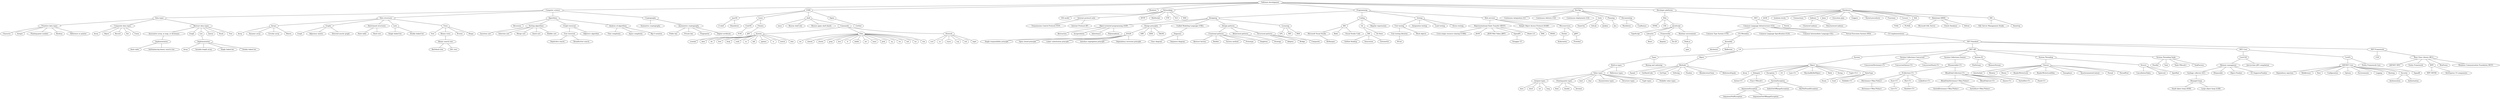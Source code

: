 graph expertise {

    software_development[label="Software development"]
    software_development -- computer_science
    software_development -- unix
    software_development -- windows
    software_development -- networking
    software_development -- programming
    software_development -- devops
    software_development -- developer_platforms
    software_development -- databases

    computer_science[label="Computer science"]
    computer_science -- data_types
    computer_science -- data_structures
    computer_science -- algorithms
    computer_science -- cryptography

    data_types[label="Data types"]
    data_types -- primitive_data_types
    data_types -- composite_data_types
    data_types -- abstract_data_types

    primitive_data_types[label="Primitive data types"]
    primitive_data_types -- character
    primitive_data_types -- integer
    primitive_data_types -- primitive_data_types_flpn
    primitive_data_types -- boolean
    primitive_data_types -- reference

    character[label="Character"]
    integer[label="Integer"]
    primitive_data_types_flpn[label="Floating-point number"]
    boolean[label="Boolean"]
    reference[label="Reference or pointer"]

    composite_data_types[label="Composite data types"]
    composite_data_types -- cdt_array
    composite_data_types -- cdt_object
    composite_data_types -- cdt_record
    composite_data_types -- cdt_set
    composite_data_types -- cdt_union

    cdt_array[label="Array"]
    cdt_object[label="Object"]
    cdt_record[label="Record"]
    cdt_set[label="Set"]
    cdt_union[label="Union"]

    abstract_data_types[label="Abstract data types"]
    abstract_data_types -- associative_array
    abstract_data_types -- adt_graph
    abstract_data_types -- adt_list
    abstract_data_types -- adt_queue
    abstract_data_types -- adt_stack
    abstract_data_types -- adt_tree

    associative_array[label="Associative array, or map, or dictionary"]
    associative_array -- aa_implementation
    
    aa_implementation[label="Implementation"]
    aa_implementation -- aa_implementation_hash_table
    aa_implementation -- aa_implementation_self_balancing_binary_search_tree
    
    aa_implementation_hash_table[label="Hash table"]
    aa_implementation_self_balancing_binary_search_tree[label="Self-balancing binary search tree"]

    adt_list[label="List"]
    adt_list -- adt_list_implementation

    adt_list_implementation[label="Implementation"]
    adt_list_implementation -- adt_list_implementation_array
    adt_list_implementation -- adt_list_implementation_vla
    adt_list_implementation -- adt_list_implementation_sll
    adt_list_implementation -- adt_list_implementation_dll

    adt_list_implementation_array[label="Array"]
    adt_list_implementation_vla[label="Variable length array"]
    adt_list_implementation_sll[label="Singly linked list"]
    adt_list_implementation_dll[label="Doubly linked list"]

    adt_stack[label="Stack"]
    adt_queue[label="Queue"]
    adt_tree[label="Tree"]
    adt_graph[label="Graph"]

    data_structures[label="Data structures"]
    data_structures -- arrays
    data_structures -- graphs
    data_structures -- hash_based_structures
    data_structures -- lists
    data_structures -- trees

    arrays[label="Arrays"]
    arrays -- array
    arrays -- dynamic_array
    arrays -- circular_buffer
    arrays -- matrix

    array[label="Array"]
    dynamic_array[label="Dynamic array"]
    circular_buffer[label="Circular array"]
    matrix[label="Matrix"]
    
    graphs[label="Graphs"]
    graphs -- _graph
    graphs -- adjacency_matrix
    graphs -- directed_acyclic_graph

    _graph[label="Graph"]
    adjacency_matrix[label="Adjacency matrix"]
    directed_acyclic_graph[label="Directed acyclic graph"]

    hash_based_structures[label="Hash-based structures"]
    hash_based_structures -- hash_table
    hash_based_structures -- hash_tree

    hash_table[label="Hash table"]
    hash_tree[label="Hash tree"]

    lists[label="Lists"]
    lists -- singly_ll
    lists -- doubly_ll

    singly_ll[label="Singly linked list"]
    doubly_ll[label="Doubly linked list"]

    trees[label="Trees"]
    trees -- tree
    trees -- binary_trees
    trees -- b_trees
    trees -- heaps

    tree[label="Tree"]
    binary_trees[label="Binary trees"]
    binary_trees -- binary_search_trees

    binary_search_trees[label="Binary search tree"]

    binary_search_trees -- red_black_tree
    binary_search_trees -- avl_tree

    red_black_tree[label="Red-black tree"]
    avl_tree[label="AVL tree"]

    b_trees[label="B-trees"]
    heaps[label="Heaps"]

    algorithms[label="Algorithms"]
    algorithms -- recursion
    algorithms -- sorting_algorithms
    recursion[label="Recursion"]

    sorting_algorithms[label="Sorting algorithms"]
    sorting_algorithms -- insertion_sort
    sorting_algorithms -- selection_sort
    sorting_algorithms -- merge_sort
    sorting_algorithms -- quick_sort
    sorting_algorithms -- bubble_sort

    insertion_sort[label="Insertion sort"]
    selection_sort[label="Selection sort"]
    merge_sort[label="Merge sort"]
    quick_sort[label="Quick sort"]
    bubble_sort[label="Bubble sort"]

    algorithms -- graph_traversal

    graph_traversal[label="Graph traversal"]
    graph_traversal -- tree_traversal
    graph_traversal -- dijkstra

    tree_traversal[label="Tree traversal"]
    tree_traversal -- depth_first_search
    tree_traversal -- breadth_first_search
    depth_first_search[label="Depth-first search"]
    breadth_first_search[label="Breadth-frist search"]

    dijkstra[label="Dijkstra's algorithm"]

    algorithms -- analysis_of_algorithms
    analysis_of_algorithms[label="Analysis of algorithms"]

    analysis_of_algorithms -- time_complexity
    analysis_of_algorithms -- space_complexity
    analysis_of_algorithms -- big_o_notation

    time_complexity[label="Time complexity"]
    space_complexity[label="Space complexity"]
    big_o_notation[label="Big O notation"]

    cryptography[label="Cryptography"]
    cryptography -- symmetric_cryptography
    cryptography -- asymmetric_cryptography

    symmetric_cryptography[label="Symmetric cryptography"]
    asymmetric_cryptography[label="Asymmetric cryptography"]
    asymmetric_cryptography -- public_key
    asymmetric_cryptography -- private_key
    asymmetric_cryptography -- fingerprint
    asymmetric_cryptography -- digital_certificate
    
    public_key[label="Public key"]
    private_key[label="Private key"]
    fingerprint[label="Fingerprint"]
    digital_certificate[label="Digital certificate"]
    
    unix[label="UNIX"]
    unix -- macos
    unix -- linux
    unix -- shell
    unix -- nginx

    macos[label="macOS"]
    macos -- zsh
    macos -- homebrew

    zsh[label="Z shell"]
    homebrew[label="Homebrew"]

    linux[label="Linux"]
    linux -- centos
    linux -- ubuntu

    centos[label="CentOS"]
    centos -- yum
    yum[label="YUM"]

    ubuntu[label="Ubuntu"]
    ubuntu -- apt

    apt[label="APT"]

    shell[label="shell"]
    shell -- tmux
    shell -- sh
    shell -- bash
    shell -- shell_commands

    shell_commands[label="Commands"]

    shell_commands -- sc_system
    shell_commands -- sc_files
    shell_commands -- sc_network

    sc_system[label="System"]

    sc_system -- crontab
    sc_system -- date
    sc_system -- du
    sc_system -- free
    sc_system -- htop
    sc_system -- sudo
    sc_system -- su
    sc_system -- kill
    sc_system -- uptime
    sc_system -- w
    sc_system -- watch
    sc_system -- who

    sc_files[label="Files"]
    sc_files -- cat
    sc_files -- chmod
    sc_files -- chown
    sc_files -- grep
    sc_files -- less
    sc_files -- ls
    sc_files -- mkdir
    sc_files -- mv
    sc_files -- nano
    sc_files -- pwd
    sc_files -- rg
    sc_files -- rm
    sc_files -- tail
    sc_files -- tar
    sc_files -- vim

    sc_network[label="Network"]

    sc_network -- curl
    sc_network -- nc
    sc_network -- rsync
    sc_network -- scp
    sc_network -- shell_ssh
    sc_network -- wget
 
    shell_ssh[label="ssh"]

    sh[label="Bourne shell (sh)"]
    bash[label="Bourne again shell (bash)"]

    nginx[label="Nginx"]
    nginx -- certbot

    certbot[label="Certbot"]

    windows[label="Windows"]
    networking[label="Networking"]
    networking -- osi
    networking -- internet_protocol_suite
    networking -- http
    networking -- websocket
    networking -- ftp
    networking -- tls
    networking -- ssh

    osi[label="OSI model"]
    internet_protocol_suite[label="Internet protocol suite"]
    internet_protocol_suite -- tcp
    internet_protocol_suite -- ip
    
    tcp[label="Transmission Control Protocol (TCP)"]

    ip[label="Internet Protocol (IP)"]

    http[label="HTTP"]    
    websocket[label="WebSocket"]
    ftp[label="FTP"]
    tls[label="TLS"]
    ssh[label="SSH"]

    designing[label="Designing"]
    designing -- oop
    designing -- design_principles
    designing -- uml
    designing -- design_patterns
    designing -- licensing

    oop[label="Object-oriented programming (OOP)"]
    oop -- abstraction
    oop -- incapsulation
    oop -- inheritance
    oop -- polymorphism
    abstraction[label="Abstraction"]
    incapsulation[label="Incapsulation"]
    inheritance[label="Inheritance"]
    polymorphism[label="Polymorphism"]

    design_principles[label="Design principles"]
    design_principles -- solid
    design_principles -- dry
    design_principles -- kiss
    design_principles -- yagni
    
    solid[label="SOLID"]
    dry[label="DRY"]
    kiss[label="KISS"]
    yagni[label="YAGNI"]

    solid -- solid_s
    solid -- solid_o
    solid -- solid_l
    solid -- solid_i
    solid -- solid_d

    solid_s[label="Single responsibility principle"]
    solid_o[label="Open–closed principle"]
    solid_l[label="Liskov substitution principle"]
    solid_i[label="Interface segregation principle"]
    solid_d[label="Dependency inversion principle"]

    design_patterns[label="Design patterns"]
    design_patterns -- creational_patterns
    design_patterns -- behavioral_patterns
    design_patterns -- structural_patterns

    creational_patterns[label="Creational patterns"]
    creational_patterns -- abstract_factory
    creational_patterns -- builder
    creational_patterns -- factory_method
    creational_patterns -- prototype
    creational_patterns -- singleton

    abstract_factory[label="Abstract factory"]
    builder[label="Builder"]
    factory_method[label="Factory method"]
    prototype[label="Prototype"]
    singleton[label="Singleton"]

    structural_patterns[label="Structural patterns"]
    structural_patterns -- adapter
    structural_patterns -- bridge
    structural_patterns -- composite

    licensing[label="Licensing"]
    licensing -- gpl
    licensing -- mit
    licensing -- bsd

    gpl[label="GPL"]
    mit[label="MIT"]
    bsd[label="BSD"]

    adapter[label="Adapter"]
    bridge[label="Bridge"]
    composite[label="Composite"]
    behavioral_patterns[label="Behavioral patterns"]
    behavioral_patterns -- strategy

    strategy[label="Strategy"]

    uml[label="Unified Modeling Language (UML)"]
    uml -- diagrams
    
    diagrams[label="Diagrams"]
    diagrams -- class_diagram
    diagrams -- sequence_diagram

    class_diagram[label="Class diagram"]
    sequence_diagram[label="Sequence diagram"]

    programming[label="Programming"]
    programming -- designing
    programming -- coding
    programming -- testing
    programming -- web_services
    
    developer_platforms[label="Developer platforms"]
    developer_platforms -- web
    developer_platforms -- dot_net

    web[label="Web"]
    web -- html
    web -- css
    web -- javascript

    html[label="HTML"]
    css[label="CSS"]
    javascript[label="JavaScript"]
    javascript -- typescript
    javascript -- jslibraries
    javascript -- jsframeworks
    javascript -- jsruntime_environment

    jslibraries[label="Libraries"]
    jslibraries -- react

    react[label="React"]
    typescript[label="TypeScript"]
    
    jsframeworks[label="Frameworks"]
    jsframeworks -- angular
    jsframeworks -- extjs

    angular[label="Angular"]
    extjs[label="Ext JS"]
    jsruntime_environment[label="Runtime environment"]
    jsruntime_environment -- nodejs

    nodejs[label="Node.js"]
    nodejs -- npm

    npm[label="npm"]

    dot_net[label=".NET"]
    dot_net -- common_language_infrastructure
    dot_net -- nuget
    
    nuget[label="NuGet"]

    common_language_infrastructure[label="Common Language Infrastructure (CLI)"]
    common_language_infrastructure -- common_type_system
    common_language_infrastructure -- cli_metadata
    common_language_infrastructure -- common_language_specification
    common_language_infrastructure -- common_intermediate_language
    common_language_infrastructure -- virtual_execution_system
    common_language_infrastructure -- cli_implementations

    common_type_system[label="Common Type System (CTS)"]
    cli_metadata[label="CLI Metadata"]
    cli_metadata -- assembly

    assembly[label="Assembly"]
    assembly -- attributes
    assembly -- reflection

    attributes[label="Attributes"]
    reflection[label="Reflection"]

    virtual_execution_system[label="Virtual Execution System (VES)"]
    common_language_specification[label="Common Language Specification (CLS)"]
    common_intermediate_language[label="Common Intermediate Language (CIL)"]

    cli_implementations[label="CLI implementations"]
    cli_implementations -- dot_net_standard

    dot_net_standard[label=".NET Standard"]
    dot_net_standard -- csharp

    csharp[label="C#"]
    csharp -- cs_types
    csharp -- cs_object

    cs_types[label="Types"]
    cs_types -- cs_built_in_types
    cs_types -- boxing_unboxing

    cs_built_in_types[label="Built-in types"]
    cs_built_in_types -- value_types
    cs_built_in_types -- reference_types

    value_types[label="Value types"]
    value_types -- integral_types
    value_types -- floating_point_types
    value_types -- bool
    value_types -- char
    value_types -- enumeration_types
    value_types -- structure_types
    value_types -- tuple_types
    value_types --nullable_value_types

    integral_types[label="Integral types"]
    integral_types -- byte
    integral_types -- short
    integral_types -- int
    integral_types -- long

    floating_point_types[label="Floating-point types"]
    floating_point_types -- float
    floating_point_types -- double
    floating_point_types -- decimal

    enumeration_types[label="Enumeration types"]
    structure_types[label="Structure types"]
    tuple_types[label="Tuple types"]
    nullable_value_types[label="Nullable value types"]

    reference_types[label="Reference types"]
    boxing_unboxing[label="Boxing and unboxing"]

    cs_object[label="Object"]
    cs_object -- methods

    methods[label="Methods"]

    methods -- equals
    methods -- get_hash_code
    methods -- get_type
    methods -- to_string
    methods -- finalize
    methods -- memberwise_clone
    methods -- reference_equals

    equals[label="Equals"]
    get_hash_code[label="GetHashCode"]
    get_type[label="GetType"]
    to_string[label="ToString"]
    finalize[label="Finalize"]
    memberwise_clone[label="MemberwiseClone"]
    reference_equals[label="ReferenceEquals"]

    dot_net_standard -- dot_net_api 
    dot_net_standard -- dot_net_core
    dot_net_standard -- dot_net_framework

    dot_net_api[label=".NET API"]
    dot_net_api -- system
    dot_net_api -- system_collections_concurrent
    dot_net_api -- system_collections_generic
    dot_net_api -- system_io
    dot_net_api -- system_threading
    dot_net_api -- system_threading_tasks

    system[label="System"]
    system -- system_object

    system_object[label="Object"]
    system_object -- system_array
    system_object -- system_delegate
    system_object -- system_exception
    system_object -- system_gc
    system_object -- system_lazy_t
    system_object -- system_marshal_by_ref_object
    system_object -- system_math
    system_object -- system_string
    system_object -- system_tuple_t
    system_object -- system_value_type

    system_array[label="Array"]
    system_delegate[label="Delegate"]
    system_delegate -- system_delegate_action_t
    system_delegate -- system_delegate_func_t
    system_delegate_action_t[label="Action<T>"]
    system_delegate_func_t[label="Func<TResult>"]

    system_exception[label="Exception"]
    system_exception -- system_exception_system_exception
    system_exception_system_exception[label="SystemException"]

    system_exception_system_exception -- argument_exception
    system_exception_system_exception -- index_out_of_range_exception
    system_exception_system_exception -- key_not_found_exception
    argument_exception[label="ArgumentException"]
    index_out_of_range_exception[label="IndexOutOfRangeException"]
    key_not_found_exception[label="KeyNotFoundException"]

    argument_exception -- argument_null_exception
    argument_exception -- argument_out_of_range_exception
    argument_null_exception[label="ArgumentNullException"]
    argument_out_of_range_exception[label="ArgumentOutOfRangeException"]

    system_gc[label="GC"]

    system_lazy_t[label="Lazy<T>"]
    system_marshal_by_ref_object[label="MarshalByRefObject"]
    system_math[label="Math"]
    system_string[label="String"]
    system_tuple_t[label="Tuple<T1>"]
    system_value_type[label="ValueType"]
    system_value_type -- value_type_enum
    system_value_type -- value_type_guid
    system_value_type -- value_type_nullable_t
    value_type_enum[label="Enum"]    
    value_type_guid[label="Guid"]
    value_type_nullable_t[label="Nullable<T>"]

    system_collections_concurrent[label="System.Collections.Concurrent"]
    system_collections_concurrent -- concurrent_dictionary
    system_collections_concurrent -- concurrent_queue
    system_collections_concurrent -- concurrent_stack
    concurrent_dictionary[label="ConcurrentDictionary<T>"]
    concurrent_queue[label="ConcurrentQueue<T>"]
    concurrent_stack[label="ConcurrentStack<T>"]

    system_collections_generic[label="System.Collections.Generic"]
    system_collections_generic -- i_enumerable_t
    i_enumerable_t -- i_collection_t
    i_enumerable_t -- i_read_only_collection_t

    i_enumerable_t[label="IEnumerable<T>"]
    i_collection_t[label="ICollection<T>"]
    i_read_only_collection_t[label="IReadOnlyCollection<T>"]
    i_read_only_collection_t -- i_read_only_dictionary_t
    i_read_only_collection_t -- i_read_only_list_t
    i_read_only_collection_t -- queue_t
    i_read_only_collection_t -- sorted_set_t
    i_read_only_collection_t -- stack_t

    i_read_only_dictionary_t[label="IReadOnlyDictionary<TKey,TValue>"]
    i_read_only_dictionary_t -- sorted_dictionary_t
    i_read_only_dictionary_t -- sorted_list_t
    sorted_dictionary_t[label="SortedDictionary<TKey,TValue>"]
    sorted_list_t[label="SortedList<TKey,TValue>"]
    i_read_only_list_t[label="IReadOnlyList<T>"]
    queue_t[label="Queue<T>"]
    sorted_set_t[label="SortedSet<T>"]
    stack_t[label="Stack<T>"]

    i_collection_t -- i_dictionary_t
    i_collection_t -- i_list_t
    i_collection_t -- i_set_t
    i_collection_t -- linked_list_t
    
    i_dictionary_t[label="IDictionary<TKey,TValue>"]
    i_dictionary_t -- dictionary_t
    dictionary_t[label="Dictionary<TKey,TValue>"]

    i_list_t[label="IList<T>"]
    i_list_t -- list_t
    list_t[label="List<T>"]

    i_set_t[label="ISet<T>"]
    i_set_t -- hash_set_t
    hash_set_t[label="HashSet<T>"]
    linked_list_t[label="LinkedList<T>"]

    system_io[label="System.IO"]
    system_io -- file_stream
    system_io -- memory_stream

    file_stream[label="FileStream"]
    memory_stream[label="MemoryStream"]

    system_threading[label="System.Threading"]
    system_threading -- system_threading_classes
    system_threading -- system_threading_structs

    system_threading_classes[label="Classes"]
    system_threading_classes -- interlocked
    system_threading_classes -- monitor
    system_threading_classes -- mutex
    system_threading_classes -- reader_writer_lock
    system_threading_classes -- reader_writer_lock_slim
    system_threading_classes -- semaphore	
    system_threading_classes -- synchronizationContext	
    system_threading_classes -- thread	
    system_threading_classes -- thread_pool	

    interlocked[label="Interlocked"]
    monitor[label="Monitor"]
    mutex[label="Mutex"]
    reader_writer_lock[label="ReaderWriterLock"]
    reader_writer_lock_slim[label="ReaderWriterLockSlim"]
    semaphore[label="Semaphore"]
    synchronizationContext	[label="SynchronizationContext"]
    thread[label="Thread"]
    thread_pool[label="ThreadPool"]

    system_threading_structs[label="Structs"]
    system_threading_structs -- threading_cancellation_token
    system_threading_structs -- spin_lock
    system_threading_structs -- spin_wait
    threading_cancellation_token[label="CancellationToken"]
    spin_lock[label="SpinLock"]
    spin_wait[label="SpinWait"]

    system_threading_tasks[label="System.Threading.Tasks"]
    system_threading_tasks -- tasks_parallel
    system_threading_tasks -- tasks_task
    system_threading_tasks -- tasks_task_t
    system_threading_tasks -- tasks_task_factory

    tasks_parallel[label="Parallel"]
    tasks_task[label="Task"]
    tasks_task_t[label="Task<TResult>"]
    tasks_task_factory[label="TaskFactory"]

    dot_net_core[label = ".NET Core"][label = ".NET Core"]
    dot_net_core -- core_crl
    dot_net_core -- corefx

    core_crl[label="CoreCLR"]
    core_crl -- memory_managment
    core_crl -- jit

    memory_managment[label="Memory managment"]
    memory_managment -- gc
    memory_managment -- idisposable
    memory_managment -- gc_object_finalize
    memory_managment -- gc_suppress_finalize

    gc[label="Garbage collector (GC)"]
    gc -- managed_heap

    managed_heap[label="Managed heap"]
    managed_heap -- soh
    managed_heap -- loh

    soh[label="Small object heap (SOH)"]
    loh[label="Large object heap (LOH)"]

    idisposable[label="IDisposable"]
    gc_suppress_finalize[label="GC.SuppressFinalize"]
    gc_object_finalize[label="Object.Finalize"]

    jit[label="Just-in-time (JIT) compilation"]
    corefx[label="CoreFx"]
    corefx -- asp_net_core
    corefx -- ef_core

    asp_net_core[label = "ASP.NET Core"]
    asp_net_core -- asp_net_core_dependency_injection
    asp_net_core -- asp_net_core_middleware
    asp_net_core -- asp_net_core_host
    asp_net_core -- asp_net_core_configuration
    asp_net_core -- asp_net_core_options
    asp_net_core -- asp_net_core_environments
    asp_net_core -- asp_net_core_logging
    asp_net_core -- asp_net_core_routing    
    asp_net_core -- asp_net_core_security
    asp_net_core -- signalr

    asp_net_core_dependency_injection[label="Dependency injection"]
    asp_net_core_middleware[label="Middleware"]
    asp_net_core_host[label="Host"]
    asp_net_core_configuration[label="Configuration"]
    asp_net_core_options[label="Options"]
    asp_net_core_environments[label="Environments"]
    asp_net_core_logging[label="Logging"]
    asp_net_core_routing[label="Routing"]
    asp_net_core_security[label="Security"]
    asp_net_core_security -- asp_net_core_authentication
    asp_net_core_security -- asp_net_core_authorization

    asp_net_core_authentication[label="Authenication"]
    asp_net_core_authorization[label="Authorization"]
    signalr[label="SignalR"]

    ef_core[label="Entity Framework Core"]

    dot_net_framework[label = ".NET Framework"]
    dot_net_framework -- clr
    dot_net_framework -- base_class_library

    clr[label="CLR"]
    base_class_library[label="Base Class Library (BCL)"]

    base_class_library -- asp_net_mvc
    base_class_library -- entity_framework
    base_class_library -- wpf
    base_class_library -- winforms
    base_class_library -- wcf

    asp_net_mvc[label="ASP.NET MVC"]
    entity_framework[label="Entity Framework"]
    wpf[label="WPF"]
    wpf -- wpf_mvvm
    wpf -- devexpress_wpf

    wpf_mvvm[label="WPF MVVM"]
    devexpress_wpf[label="DevExpress UI components"]
    winforms[label="WinForms"]
    wcf[label="Windows Communication Foundation (WCF)"]

    coding[label="Coding"]
    coding -- ide
    coding -- git
    coding -- regular_expressions

    ide[label="IDE"]
    ide -- visual_studio
    ide -- rider
    ide -- visual_studio_code

    visual_studio[label="Microsoft Visual Studio"]
    visual_studio -- resharper

    resharper[label="ReSharper"]

    rider[label="Rider"]
    visual_studio_code[label="Visual Studio Code"]

    git[label="Git"]
    git -- git_ide
    git -- gitflows

    git_ide[label="IDE"]
    git_ide -- github_desktop
    git_ide -- sourcetree
    git_ide -- tortoisegit

    regular_expressions[label="Regular expressions"]

    github_desktop[label="GitHub Desktop"]
    sourcetree[label="Sourcetree"]
    tortoisegit[label="TortoiseGit"]

    gitflows[label="Git flows"]

    testing[label="Testing"]
    testing -- unit_testing
    testing -- integration_testing
    testing -- load_testing
    testing -- stress_testing

    unit_testing[label="Unit testing"]
    unit_testing -- unit_testing_libs
    unit_testing -- mock_objects

    unit_testing_libs[label="Unit testing libraries"]
    unit_testing_libs -- nunit

    nunit[label="NUnit"]
    mock_objects[label="Mock objects"]

    integration_testing[label="Integration testing"]
    load_testing[label="Load testing"]
    stress_testing[label="Stress testing"]

    web_services[label="Web services"]
    web_services -- rest
    web_services -- soap
    web_services -- microservices
    rest[label="Representational State Transfer (REST)"]
    rest -- cors
    rest -- json
    rest -- jwt
    rest -- openapi
    rest -- oauth

    cors[label="Cross-origin resource sharing (CORS)"]
    json[label="JSON"]
    jwt[label="JSON Web Token (JWT)"]
    openapi[label="OpenAPI"]
    openapi -- swaggerui

    swaggerui[label="Swagger UI"]

    oauth[label="OAuth 2.0"]

    soap[label="Simple Object Access Protocol (SOAP)"]
    soap -- xml
    soap -- wsdl

    wsdl[label="WSDL"]

    xml[label="XML"]

    microservices[label="Microservices"]
    microservices -- docker
    microservices -- grpc

    docker[label="Docker"]
    docker -- kubernetes

    kubernetes[label="Kubernetes"]
    grpc[label="gRPC"]
    grpc -- protobuf

    protobuf[label="Protobuf"]
    
    devops[label="DevOps"]
    devops -- devops_ci
    devops -- devops_cdelivery
    devops -- devops_cdeployment
    devops -- ci_tools
    devops -- planning
    devops -- documenting

    devops_ci[label="Continuous integration (CI)"]
    devops_cdelivery[label="Continuous delivery (CD)"]
    devops_cdeployment[label="Continuous deployment (CD)"]
    ci_tools[label="Tools"]
    ci_tools -- teamcity
    ci_tools -- gitlab
    ci_tools -- jenkins

    teamcity[label="TeamCity"]
    gitlab[label="GitLab"]
    jenkins[label="Jenkins"]

    planning[label="Planning"]
    planning -- jira

    jira[label="Jira"]

    documenting[label="Documenting"]
    documenting -- markdown
    documenting -- confluence

    markdown[label="Markdown"]
    confluence[label="Confluence"]

    databases[label="Databases"]    
    databases -- acid
    databases -- isolation_levels
    databases -- transactions
    databases -- indexes
    databases -- joins
    databases -- execution_plan
    databases -- triggers
    databases -- stored_procedures
    databases -- functions
    databases -- cursors
    databases -- sql
    databases -- relational_dbms
    databases -- db_ide

    acid[label="ACID"]
    isolation_levels[label="Isolation levels"]
    transactions[label="Transactions"]
    triggers[label="Triggers"]
    indexes[label="Indexes"]
    indexes -- clustered_indexes
    indexes -- nonclustered_indexes

    joins[label="Joins"]
    execution_plan[label="Execution plan"]
    clustered_indexes[label="Clustered indexes"]
    nonclustered_indexes[label="Nonclustered indexes"]
    stored_procedures[label="Stored procedures"]
    functions[label="Functions"]
    cursors[label="Cursors"]
    sql[label="SQL"]
    sql -- t_sql
    sql -- plsql
    t_sql[label="T-SQL"]
    plsql[label="PL/SQL"]

    relational_dbms[label="Relational DBMS"]
    relational_dbms -- sql_server
    relational_dbms -- oracle_database
    relational_dbms -- sqlite
   
    sql_server[label="Microsoft SQL Server"]
    oracle_database[label="Oracle Database"]
    sqlite[label="SQLite"]

    db_ide[label="IDE"]
    db_ide -- ssms
    db_ide -- datagrip

    ssms[label="SQL Server Management Studio"]
    datagrip[label="DataGrip"]
}